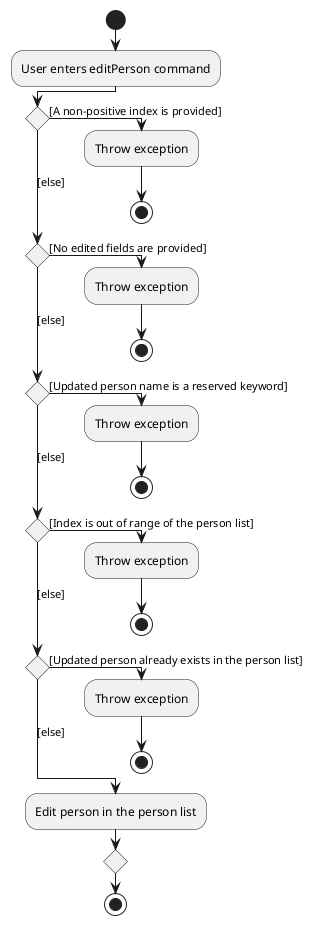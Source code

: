 @startuml
!pragma useVerticalIf on
start
:User enters editPerson command;
if () then ([A non-positive index is provided])
  :Throw exception;
  stop
([else]) elseif () then ([No edited fields are provided])
  :Throw exception;
  stop
([else]) elseif () then ([Updated person name is a reserved keyword])
  :Throw exception;
  stop
([else]) elseif () then ([Index is out of range of the person list])
  :Throw exception;
  stop
([else]) elseif () then ([Updated person already exists in the person list])
  :Throw exception;
  stop
else ([else])
  :Edit person in the person list;
endif
stop
@enduml

